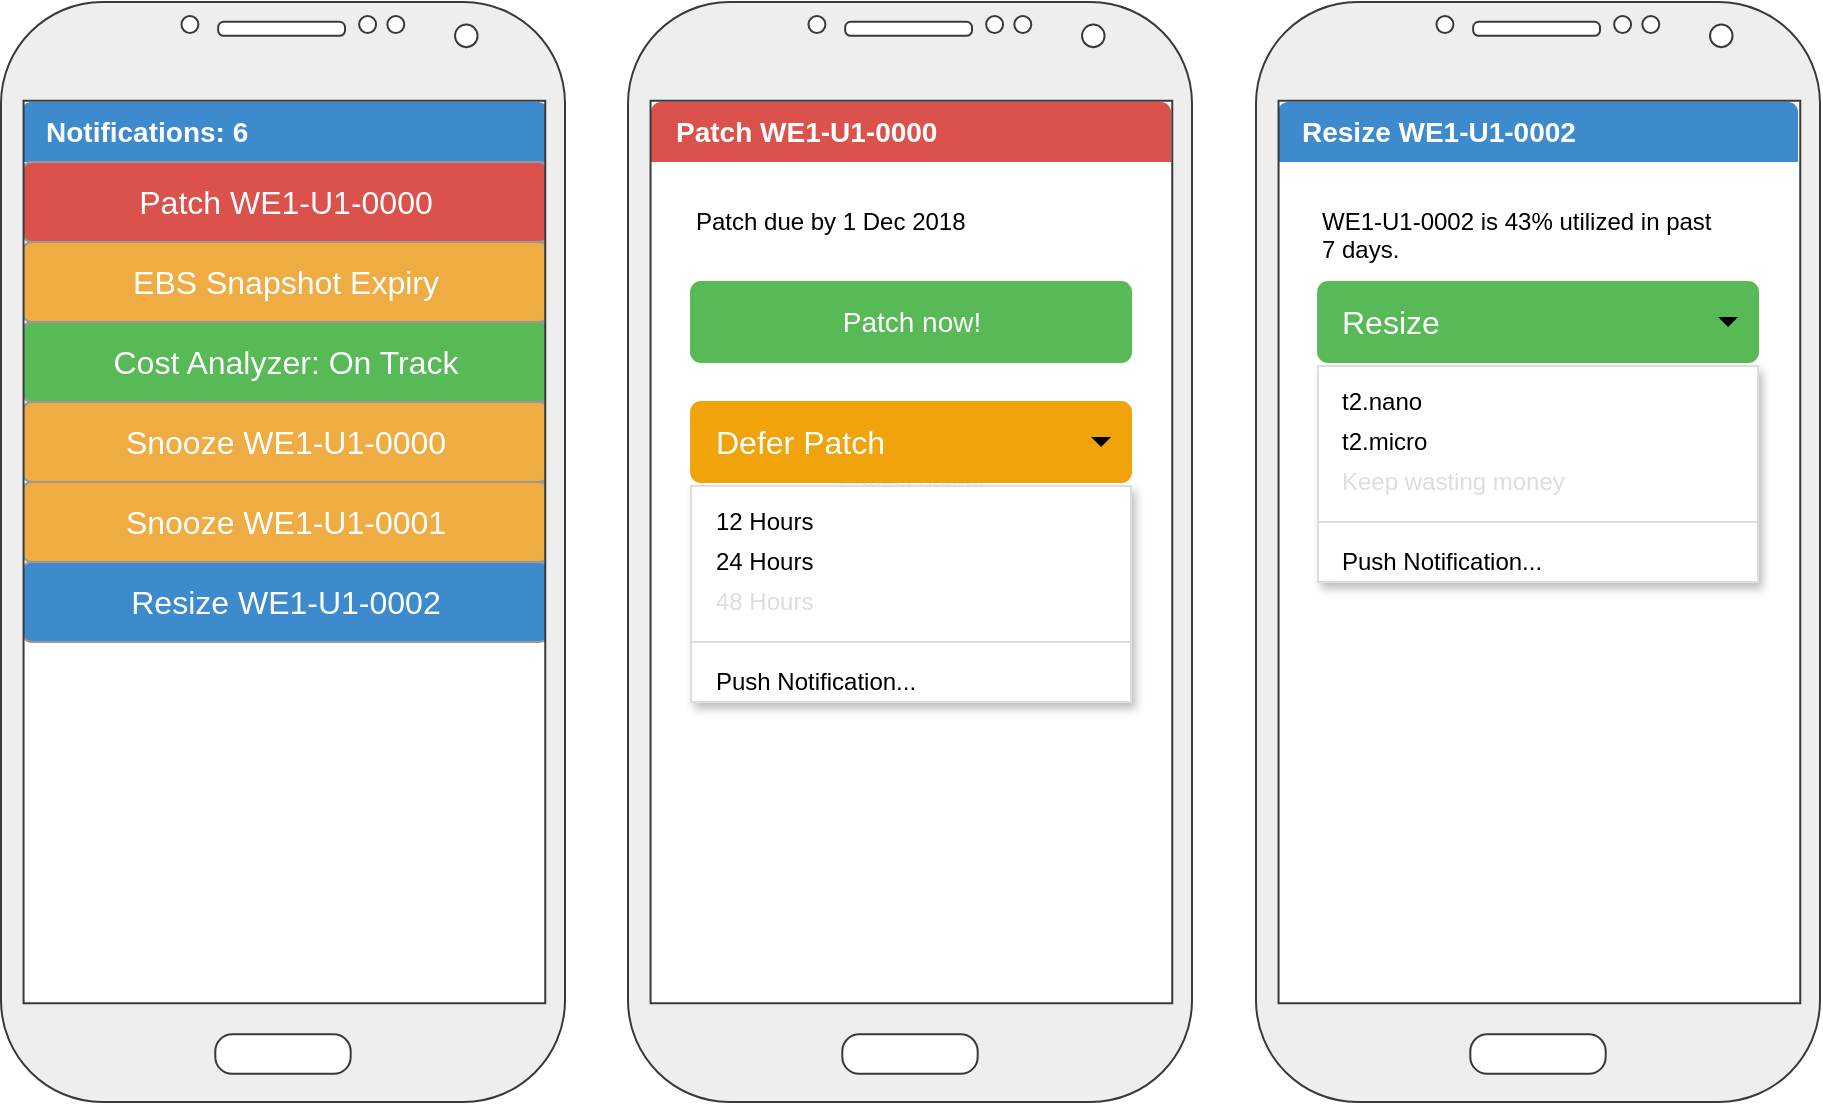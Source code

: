 <mxfile userAgent="Mozilla/5.0 (Windows NT 10.0; Win64; x64; rv:63.0) Gecko/20100101 Firefox/63.0" version="9.4.0" editor="www.draw.io" type="github"><diagram id="77cf18d1-6d31-40df-04c5-dfbbc7efc766" name="Mobile"><mxGraphModel dx="1693" dy="1226" grid="0" gridSize="10" guides="1" tooltips="1" connect="1" arrows="1" fold="1" page="1" pageScale="1" pageWidth="1100" pageHeight="850" background="#ffffff" math="0" shadow="0"><root><mxCell id="0"/><mxCell id="1" parent="0"/><mxCell id="144" value="" style="group" vertex="1" connectable="0" parent="1"><mxGeometry x="704" y="70" width="282" height="550" as="geometry"/></mxCell><mxCell id="75" value="Panel content" style="html=1;shadow=0;dashed=0;shape=mxgraph.bootstrap.rrect;align=center;rSize=5;strokeColor=none;fillColor=#ffffff;fontColor=#f0f0f0;spacingTop=30;whiteSpace=wrap;" parent="144" vertex="1"><mxGeometry x="11.024" y="50" width="260" height="350" as="geometry"/></mxCell><mxCell id="76" value="Resize WE1-U1-0002" style="html=1;shadow=0;dashed=0;shape=mxgraph.bootstrap.topButton;rSize=5;strokeColor=none;fillColor=#3D8BCD;fontColor=#FFFFFF;fontSize=14;fontStyle=1;align=left;spacingLeft=10;whiteSpace=wrap;resizeWidth=1;" parent="75" vertex="1"><mxGeometry width="260" height="30" relative="1" as="geometry"/></mxCell><mxCell id="78" value="&lt;div&gt;WE1-U1-0002 is 43% utilized in past&lt;/div&gt;&lt;div&gt;7 days.&lt;/div&gt;" style="text;html=1;resizable=0;points=[];autosize=1;align=left;verticalAlign=top;spacingTop=-4;fontColor=#000000;" parent="75" vertex="1"><mxGeometry x="19.976" y="50" width="210" height="30" as="geometry"/></mxCell><mxCell id="79" value="" style="group" parent="75" vertex="1" connectable="0"><mxGeometry x="20" y="90" width="220" height="150" as="geometry"/></mxCell><mxCell id="80" value="Resize" style="html=1;shadow=0;dashed=0;shape=mxgraph.bootstrap.rrect;rSize=5;strokeColor=#58B957;spacingRight=10;fontSize=16;fillColor=#58B957;align=left;spacingLeft=10;whiteSpace=wrap;fontColor=#ffffff;" parent="79" vertex="1"><mxGeometry x="0.033" width="219.967" height="40" as="geometry"/></mxCell><mxCell id="81" value="" style="shape=triangle;direction=south;fillColor=#000000;strokeColor=none;perimeter=none;" parent="80" vertex="1"><mxGeometry x="1" y="0.5" width="10" height="5" relative="1" as="geometry"><mxPoint x="-20" y="-2.5" as="offset"/></mxGeometry></mxCell><mxCell id="82" value="" style="html=1;shadow=0;dashed=0;shape=mxgraph.bootstrap.rect;fillColor=#ffffff;strokeColor=#dddddd;shadow=1;fontColor=#000000;" parent="79" vertex="1"><mxGeometry y="42" width="219.967" height="108" as="geometry"/></mxCell><mxCell id="83" value="t2.nano" style="html=1;shadow=0;dashed=0;shape=mxgraph.bootstrap.rect;strokeColor=none;spacingLeft=10;align=left;fillColor=none;whiteSpace=wrap;resizeWidth=1;" parent="82" vertex="1"><mxGeometry width="219.967" height="20" relative="1" as="geometry"><mxPoint y="8" as="offset"/></mxGeometry></mxCell><mxCell id="84" value="t2.micro" style="html=1;shadow=0;dashed=0;shape=mxgraph.bootstrap.rect;strokeColor=none;spacingLeft=10;align=left;fillColor=none;whiteSpace=wrap;resizeWidth=1;" parent="82" vertex="1"><mxGeometry width="219.967" height="20" relative="1" as="geometry"><mxPoint y="28" as="offset"/></mxGeometry></mxCell><mxCell id="85" value="Keep wasting money" style="html=1;shadow=0;dashed=0;shape=mxgraph.bootstrap.rect;strokeColor=none;spacingLeft=10;align=left;fillColor=none;fontColor=#dddddd;whiteSpace=wrap;resizeWidth=1;" parent="82" vertex="1"><mxGeometry width="219.967" height="20" relative="1" as="geometry"><mxPoint y="48" as="offset"/></mxGeometry></mxCell><mxCell id="86" value="" style="shape=line;strokeColor=#dddddd;perimeter=none;resizeWidth=1;" parent="82" vertex="1"><mxGeometry width="219.967" height="20" relative="1" as="geometry"><mxPoint y="68" as="offset"/></mxGeometry></mxCell><mxCell id="87" value="Push Notification..." style="html=1;shadow=0;dashed=0;shape=mxgraph.bootstrap.rect;strokeColor=none;spacingLeft=10;align=left;fillColor=none;perimeter=none;whiteSpace=wrap;resizeWidth=1;" parent="82" vertex="1"><mxGeometry width="219.967" height="20" relative="1" as="geometry"><mxPoint y="88" as="offset"/></mxGeometry></mxCell><mxCell id="118" value="" style="verticalLabelPosition=bottom;verticalAlign=top;html=1;shadow=0;dashed=0;strokeWidth=1;shape=mxgraph.android.phone2;fillColor=#eeeeee;strokeColor=#36393d;" vertex="1" parent="144"><mxGeometry width="282" height="550" as="geometry"/></mxCell><mxCell id="145" value="" style="group" vertex="1" connectable="0" parent="1"><mxGeometry x="390" y="70" width="282" height="550" as="geometry"/></mxCell><mxCell id="120" value="Panel content" style="html=1;shadow=0;dashed=0;shape=mxgraph.bootstrap.rrect;align=center;rSize=5;strokeColor=none;fillColor=#ffffff;fontColor=#f0f0f0;spacingTop=30;whiteSpace=wrap;" vertex="1" parent="145"><mxGeometry x="11.524" y="50" width="260" height="350" as="geometry"/></mxCell><mxCell id="121" value="Patch WE1-U1-0000" style="html=1;shadow=0;dashed=0;shape=mxgraph.bootstrap.topButton;rSize=5;strokeColor=none;fillColor=#DB524C;fontColor=#FFFFFF;fontSize=14;fontStyle=1;align=left;spacingLeft=10;whiteSpace=wrap;resizeWidth=1;" vertex="1" parent="120"><mxGeometry width="260" height="30" relative="1" as="geometry"/></mxCell><mxCell id="122" value="Patch now!" style="html=1;shadow=0;dashed=0;shape=mxgraph.bootstrap.rrect;rSize=5;fillColor=#58B957;align=center;strokeColor=#58B957;fontColor=#ffffff;fontSize=14;whiteSpace=wrap;" vertex="1" parent="120"><mxGeometry x="20" y="90" width="220" height="40" as="geometry"/></mxCell><mxCell id="123" value="Patch due by 1 Dec 2018" style="text;html=1;resizable=0;points=[];autosize=1;align=left;verticalAlign=top;spacingTop=-4;fontColor=#000000;" vertex="1" parent="120"><mxGeometry x="19.976" y="50" width="150" height="20" as="geometry"/></mxCell><mxCell id="124" value="" style="group" vertex="1" connectable="0" parent="120"><mxGeometry x="20" y="150" width="220" height="150" as="geometry"/></mxCell><mxCell id="125" value="Defer Patch" style="html=1;shadow=0;dashed=0;shape=mxgraph.bootstrap.rrect;rSize=5;strokeColor=#f0a30a;spacingRight=10;fontSize=16;fillColor=#f0a30a;align=left;spacingLeft=10;whiteSpace=wrap;fontColor=#ffffff;" vertex="1" parent="124"><mxGeometry x="0.033" width="219.967" height="40" as="geometry"/></mxCell><mxCell id="126" value="" style="shape=triangle;direction=south;fillColor=#000000;strokeColor=none;perimeter=none;" vertex="1" parent="125"><mxGeometry x="1" y="0.5" width="10" height="5" relative="1" as="geometry"><mxPoint x="-20" y="-2.5" as="offset"/></mxGeometry></mxCell><mxCell id="127" value="" style="html=1;shadow=0;dashed=0;shape=mxgraph.bootstrap.rect;fillColor=#ffffff;strokeColor=#dddddd;shadow=1;fontColor=#000000;" vertex="1" parent="124"><mxGeometry y="42" width="219.967" height="108" as="geometry"/></mxCell><mxCell id="128" value="12 Hours" style="html=1;shadow=0;dashed=0;shape=mxgraph.bootstrap.rect;strokeColor=none;spacingLeft=10;align=left;fillColor=none;whiteSpace=wrap;resizeWidth=1;" vertex="1" parent="127"><mxGeometry width="219.967" height="20" relative="1" as="geometry"><mxPoint y="8" as="offset"/></mxGeometry></mxCell><mxCell id="129" value="24 Hours" style="html=1;shadow=0;dashed=0;shape=mxgraph.bootstrap.rect;strokeColor=none;spacingLeft=10;align=left;fillColor=none;whiteSpace=wrap;resizeWidth=1;" vertex="1" parent="127"><mxGeometry width="219.967" height="20" relative="1" as="geometry"><mxPoint y="28" as="offset"/></mxGeometry></mxCell><mxCell id="130" value="48 Hours" style="html=1;shadow=0;dashed=0;shape=mxgraph.bootstrap.rect;strokeColor=none;spacingLeft=10;align=left;fillColor=none;fontColor=#dddddd;whiteSpace=wrap;resizeWidth=1;" vertex="1" parent="127"><mxGeometry width="219.967" height="20" relative="1" as="geometry"><mxPoint y="48" as="offset"/></mxGeometry></mxCell><mxCell id="131" value="" style="shape=line;strokeColor=#dddddd;perimeter=none;resizeWidth=1;" vertex="1" parent="127"><mxGeometry width="219.967" height="20" relative="1" as="geometry"><mxPoint y="68" as="offset"/></mxGeometry></mxCell><mxCell id="132" value="Push Notification..." style="html=1;shadow=0;dashed=0;shape=mxgraph.bootstrap.rect;strokeColor=none;spacingLeft=10;align=left;fillColor=none;perimeter=none;whiteSpace=wrap;resizeWidth=1;" vertex="1" parent="127"><mxGeometry width="219.967" height="20" relative="1" as="geometry"><mxPoint y="88" as="offset"/></mxGeometry></mxCell><mxCell id="133" value="" style="verticalLabelPosition=bottom;verticalAlign=top;html=1;shadow=0;dashed=0;strokeWidth=1;shape=mxgraph.android.phone2;fillColor=#eeeeee;strokeColor=#36393d;" vertex="1" parent="145"><mxGeometry width="282" height="550" as="geometry"/></mxCell><mxCell id="146" value="" style="group" vertex="1" connectable="0" parent="1"><mxGeometry x="76.5" y="70" width="282" height="550" as="geometry"/></mxCell><mxCell id="134" value="" style="group" vertex="1" connectable="0" parent="146"><mxGeometry width="282" height="550" as="geometry"/></mxCell><mxCell id="135" value="Panel content" style="html=1;shadow=0;dashed=0;shape=mxgraph.bootstrap.rrect;align=center;rSize=5;strokeColor=none;fillColor=#ffffff;fontColor=#f0f0f0;spacingTop=30;whiteSpace=wrap;" vertex="1" parent="134"><mxGeometry x="10" y="50" width="264" height="350" as="geometry"/></mxCell><mxCell id="136" value="Notifications: 6" style="html=1;shadow=0;dashed=0;shape=mxgraph.bootstrap.topButton;rSize=5;strokeColor=none;fillColor=#3D8BCD;fontColor=#ffffff;fontSize=14;fontStyle=1;align=left;spacingLeft=10;whiteSpace=wrap;resizeWidth=1;" vertex="1" parent="135"><mxGeometry width="263.517" height="30" relative="1" as="geometry"/></mxCell><mxCell id="137" value="Patch WE1-U1-0000" style="html=1;shadow=0;dashed=0;shape=mxgraph.bootstrap.rrect;rSize=5;fillColor=#DB524C;align=center;strokeColor=#999999;fontColor=#ffffff;fontSize=16;whiteSpace=wrap;" vertex="1" parent="135"><mxGeometry x="0.483" y="30" width="263.517" height="40" as="geometry"/></mxCell><mxCell id="138" value="EBS Snapshot Expiry" style="html=1;shadow=0;dashed=0;shape=mxgraph.bootstrap.rrect;rSize=5;fillColor=#EFAC43;align=center;strokeColor=#999999;fontColor=#ffffff;fontSize=16;whiteSpace=wrap;" vertex="1" parent="135"><mxGeometry x="0.483" y="70" width="263.517" height="40" as="geometry"/></mxCell><mxCell id="139" value="Cost Analyzer: On Track" style="html=1;shadow=0;dashed=0;shape=mxgraph.bootstrap.rrect;rSize=5;fillColor=#58B957;align=center;strokeColor=#999999;fontColor=#ffffff;fontSize=16;whiteSpace=wrap;" vertex="1" parent="135"><mxGeometry x="0.483" y="110" width="263.517" height="40" as="geometry"/></mxCell><mxCell id="140" value="Snooze WE1-U1-0000" style="html=1;shadow=0;dashed=0;shape=mxgraph.bootstrap.rrect;rSize=5;fillColor=#EFAC43;align=center;strokeColor=#999999;fontColor=#ffffff;fontSize=16;whiteSpace=wrap;" vertex="1" parent="135"><mxGeometry x="0.483" y="150" width="263.517" height="40" as="geometry"/></mxCell><mxCell id="141" value="Snooze WE1-U1-0001" style="html=1;shadow=0;dashed=0;shape=mxgraph.bootstrap.rrect;rSize=5;fillColor=#EFAC43;align=center;strokeColor=#999999;fontColor=#ffffff;fontSize=16;whiteSpace=wrap;" vertex="1" parent="135"><mxGeometry x="0.483" y="190" width="263.517" height="40" as="geometry"/></mxCell><mxCell id="142" value="Resize WE1-U1-0002" style="html=1;shadow=0;dashed=0;shape=mxgraph.bootstrap.rrect;rSize=5;fillColor=#3D8BCD;align=center;strokeColor=#999999;fontColor=#ffffff;fontSize=16;whiteSpace=wrap;" vertex="1" parent="135"><mxGeometry x="0.483" y="230" width="263.517" height="40" as="geometry"/></mxCell><mxCell id="143" value="" style="verticalLabelPosition=bottom;verticalAlign=top;html=1;shadow=0;dashed=0;strokeWidth=1;shape=mxgraph.android.phone2;fillColor=#eeeeee;strokeColor=#36393d;" vertex="1" parent="134"><mxGeometry width="282" height="550" as="geometry"/></mxCell></root></mxGraphModel></diagram><diagram id="5a0a9f91-e58e-6653-202a-54a31871c218" name="Tablet"><mxGraphModel dx="1693" dy="1226" grid="0" gridSize="10" guides="1" tooltips="1" connect="1" arrows="1" fold="1" page="1" pageScale="1" pageWidth="1100" pageHeight="850" background="#ffffff" math="0" shadow="0"><root><mxCell id="0"/><mxCell id="1" parent="0"/><mxCell id="118" value="" style="html=1;verticalLabelPosition=bottom;labelBackgroundColor=#ffffff;verticalAlign=top;shadow=0;dashed=0;strokeWidth=1;shape=mxgraph.ios7.misc.ipad10inch;fillColor=#eeeeee;strokeColor=#36393d;rotation=-90;" vertex="1" parent="1"><mxGeometry x="160" y="-36" width="488" height="693" as="geometry"/></mxCell><mxCell id="142" value="" style="rounded=0;whiteSpace=wrap;html=1;fillColor=#ffffff;strokeColor=none;" vertex="1" parent="1"><mxGeometry x="112" y="90" width="584" height="440" as="geometry"/></mxCell><mxCell id="119" value="" style="rounded=0;whiteSpace=wrap;html=1;fillColor=#3D8BCD;strokeColor=#60a917;fontColor=#ffffff;" vertex="1" parent="1"><mxGeometry x="399" y="90" width="10" height="440" as="geometry"/></mxCell><mxCell id="120" value="Panel content" style="html=1;shadow=0;dashed=0;shape=mxgraph.bootstrap.rrect;align=center;rSize=5;strokeColor=none;fillColor=none;fontColor=#f0f0f0;spacingTop=30;whiteSpace=wrap;" vertex="1" parent="1"><mxGeometry x="110" y="90" width="290" height="350" as="geometry"/></mxCell><mxCell id="121" value="Notifications: 6" style="html=1;shadow=0;dashed=0;shape=mxgraph.bootstrap.topButton;rSize=5;strokeColor=none;fillColor=#3D8BCD;fontColor=#ffffff;fontSize=14;fontStyle=1;align=left;spacingLeft=10;whiteSpace=wrap;resizeWidth=1;" vertex="1" parent="120"><mxGeometry width="289.47" height="30" relative="1" as="geometry"/></mxCell><mxCell id="122" value="Patch WE1-U1-0000" style="html=1;shadow=0;dashed=0;shape=mxgraph.bootstrap.rrect;rSize=5;fillColor=#DB524C;align=center;strokeColor=#999999;fontColor=#ffffff;fontSize=16;whiteSpace=wrap;" vertex="1" parent="120"><mxGeometry x="0.53" y="30" width="289.47" height="40" as="geometry"/></mxCell><mxCell id="123" value="EBS Snapshot Expiry" style="html=1;shadow=0;dashed=0;shape=mxgraph.bootstrap.rrect;rSize=5;fillColor=#EFAC43;align=center;strokeColor=#999999;fontColor=#ffffff;fontSize=16;whiteSpace=wrap;" vertex="1" parent="120"><mxGeometry x="0.53" y="70" width="289.47" height="40" as="geometry"/></mxCell><mxCell id="124" value="Cost Analyzer: On Track" style="html=1;shadow=0;dashed=0;shape=mxgraph.bootstrap.rrect;rSize=5;fillColor=#58B957;align=center;strokeColor=#999999;fontColor=#ffffff;fontSize=16;whiteSpace=wrap;" vertex="1" parent="120"><mxGeometry x="0.53" y="110" width="289.47" height="40" as="geometry"/></mxCell><mxCell id="125" value="Snooze WE1-U1-0000" style="html=1;shadow=0;dashed=0;shape=mxgraph.bootstrap.rrect;rSize=5;fillColor=#EFAC43;align=center;strokeColor=#999999;fontColor=#ffffff;fontSize=16;whiteSpace=wrap;" vertex="1" parent="120"><mxGeometry x="0.53" y="150" width="289.47" height="40" as="geometry"/></mxCell><mxCell id="126" value="Snooze WE1-U1-0001" style="html=1;shadow=0;dashed=0;shape=mxgraph.bootstrap.rrect;rSize=5;fillColor=#EFAC43;align=center;strokeColor=#999999;fontColor=#ffffff;fontSize=16;whiteSpace=wrap;" vertex="1" parent="120"><mxGeometry x="0.53" y="190" width="289.47" height="40" as="geometry"/></mxCell><mxCell id="127" value="Resize WE1-U1-0002" style="html=1;shadow=0;dashed=0;shape=mxgraph.bootstrap.rrect;rSize=5;fillColor=#3D8BCD;align=center;strokeColor=#999999;fontColor=#ffffff;fontSize=16;whiteSpace=wrap;" vertex="1" parent="120"><mxGeometry x="0.53" y="230" width="289.47" height="40" as="geometry"/></mxCell><mxCell id="128" value="Panel content" style="html=1;shadow=0;dashed=0;shape=mxgraph.bootstrap.rrect;align=center;rSize=5;strokeColor=none;fillColor=none;fontColor=#f0f0f0;spacingTop=30;whiteSpace=wrap;" vertex="1" parent="1"><mxGeometry x="409" y="90" width="287" height="350" as="geometry"/></mxCell><mxCell id="129" value="Patch WE1-U1-0000" style="html=1;shadow=0;dashed=0;shape=mxgraph.bootstrap.topButton;rSize=5;strokeColor=none;fillColor=#DB524C;fontColor=#FFFFFF;fontSize=14;fontStyle=1;align=left;spacingLeft=10;whiteSpace=wrap;resizeWidth=1;" vertex="1" parent="128"><mxGeometry width="287" height="30" relative="1" as="geometry"/></mxCell><mxCell id="130" value="Patch now!" style="html=1;shadow=0;dashed=0;shape=mxgraph.bootstrap.rrect;rSize=5;fillColor=#58B957;align=center;strokeColor=#58B957;fontColor=#ffffff;fontSize=14;whiteSpace=wrap;" vertex="1" parent="128"><mxGeometry x="22.385" y="90" width="246.231" height="40" as="geometry"/></mxCell><mxCell id="131" value="Patch due by 1 Dec 2018" style="text;html=1;resizable=0;points=[];autosize=1;align=left;verticalAlign=top;spacingTop=-4;fontColor=#000000;" vertex="1" parent="128"><mxGeometry x="22.358" y="50" width="150" height="20" as="geometry"/></mxCell><mxCell id="132" value="" style="group" vertex="1" connectable="0" parent="128"><mxGeometry x="22.385" y="150" width="246.231" height="150" as="geometry"/></mxCell><mxCell id="133" value="Defer Patch" style="html=1;shadow=0;dashed=0;shape=mxgraph.bootstrap.rrect;rSize=5;strokeColor=#f0a30a;spacingRight=10;fontSize=16;fillColor=#f0a30a;align=left;spacingLeft=10;whiteSpace=wrap;fontColor=#ffffff;" vertex="1" parent="132"><mxGeometry x="0.037" width="246.194" height="40" as="geometry"/></mxCell><mxCell id="134" value="" style="shape=triangle;direction=south;fillColor=#000000;strokeColor=none;perimeter=none;" vertex="1" parent="133"><mxGeometry x="1" y="0.5" width="10" height="5" relative="1" as="geometry"><mxPoint x="-20" y="-2.5" as="offset"/></mxGeometry></mxCell><mxCell id="135" value="" style="html=1;shadow=0;dashed=0;shape=mxgraph.bootstrap.rect;fillColor=#ffffff;strokeColor=#dddddd;shadow=1;fontColor=#000000;" vertex="1" parent="132"><mxGeometry y="42" width="246.194" height="108" as="geometry"/></mxCell><mxCell id="136" value="12 Hours" style="html=1;shadow=0;dashed=0;shape=mxgraph.bootstrap.rect;strokeColor=none;spacingLeft=10;align=left;fillColor=none;whiteSpace=wrap;resizeWidth=1;" vertex="1" parent="135"><mxGeometry width="246.194" height="20" relative="1" as="geometry"><mxPoint y="8" as="offset"/></mxGeometry></mxCell><mxCell id="137" value="24 Hours" style="html=1;shadow=0;dashed=0;shape=mxgraph.bootstrap.rect;strokeColor=none;spacingLeft=10;align=left;fillColor=none;whiteSpace=wrap;resizeWidth=1;" vertex="1" parent="135"><mxGeometry width="246.194" height="20" relative="1" as="geometry"><mxPoint y="28" as="offset"/></mxGeometry></mxCell><mxCell id="138" value="48 Hours" style="html=1;shadow=0;dashed=0;shape=mxgraph.bootstrap.rect;strokeColor=none;spacingLeft=10;align=left;fillColor=none;fontColor=#dddddd;whiteSpace=wrap;resizeWidth=1;" vertex="1" parent="135"><mxGeometry width="246.194" height="20" relative="1" as="geometry"><mxPoint y="48" as="offset"/></mxGeometry></mxCell><mxCell id="139" value="" style="shape=line;strokeColor=#dddddd;perimeter=none;resizeWidth=1;" vertex="1" parent="135"><mxGeometry width="246.194" height="20" relative="1" as="geometry"><mxPoint y="68" as="offset"/></mxGeometry></mxCell><mxCell id="140" value="Push Notification..." style="html=1;shadow=0;dashed=0;shape=mxgraph.bootstrap.rect;strokeColor=none;spacingLeft=10;align=left;fillColor=none;perimeter=none;whiteSpace=wrap;resizeWidth=1;" vertex="1" parent="135"><mxGeometry width="246.194" height="20" relative="1" as="geometry"><mxPoint y="88" as="offset"/></mxGeometry></mxCell></root></mxGraphModel></diagram></mxfile>